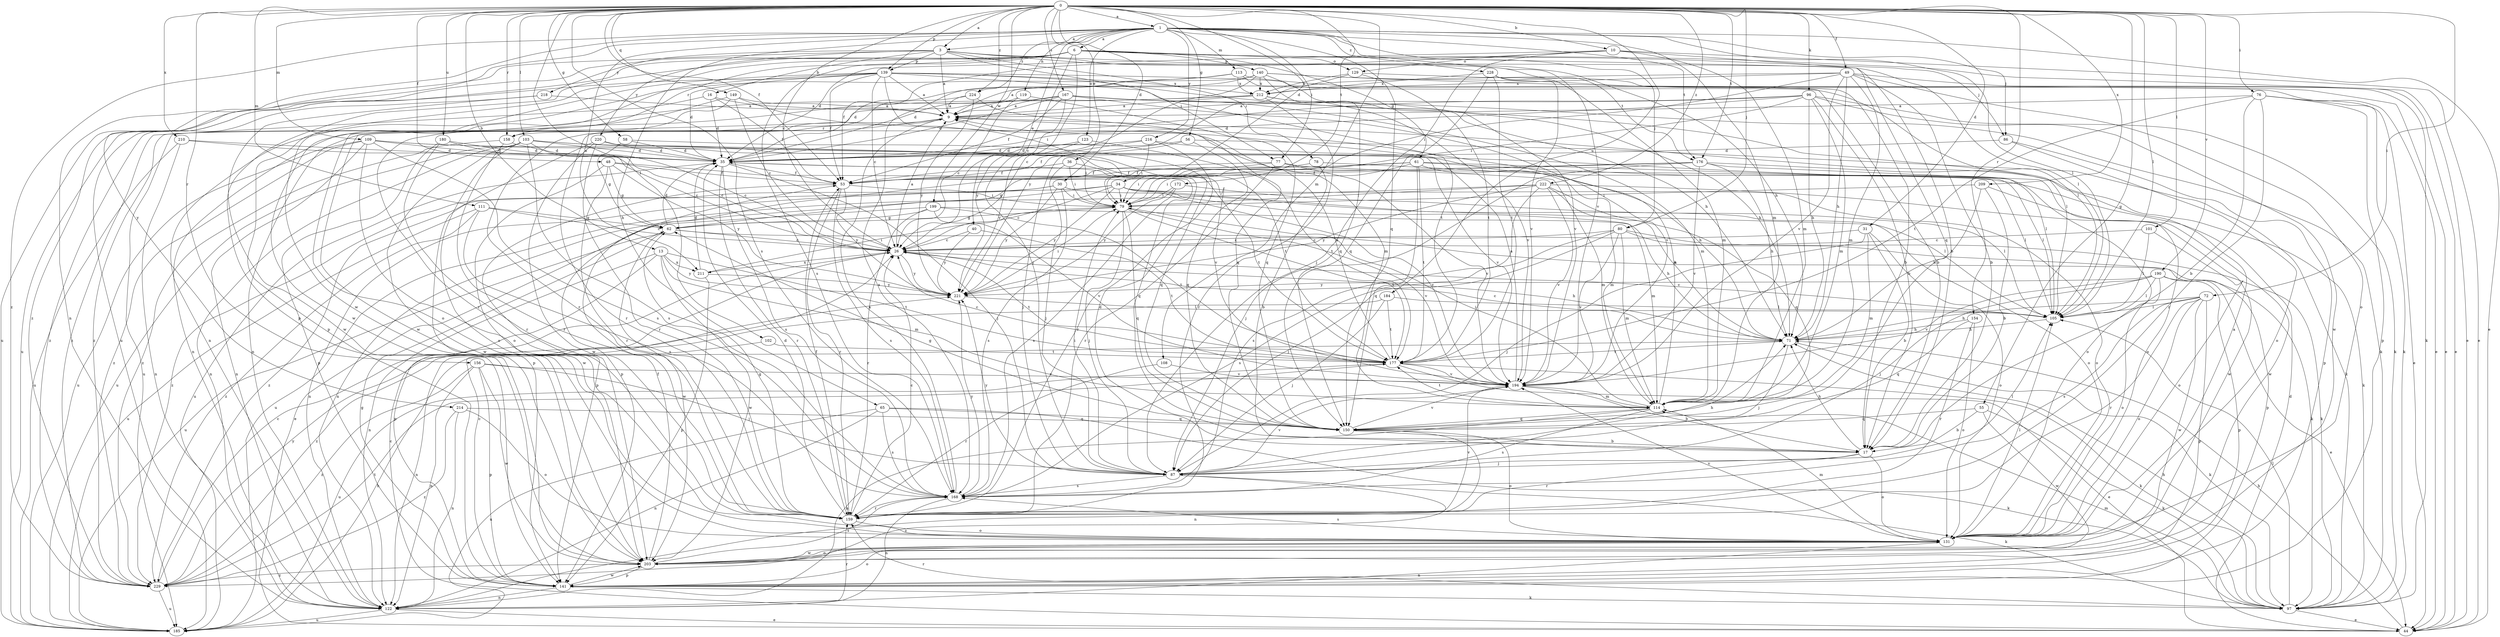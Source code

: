 strict digraph  {
0;
1;
3;
6;
9;
10;
13;
16;
17;
26;
30;
31;
34;
35;
36;
40;
44;
48;
49;
53;
55;
56;
58;
61;
62;
65;
71;
72;
76;
77;
78;
79;
80;
86;
87;
96;
97;
101;
102;
103;
105;
108;
109;
111;
113;
114;
119;
122;
123;
129;
131;
139;
140;
141;
149;
150;
154;
156;
158;
159;
167;
168;
172;
176;
177;
180;
184;
185;
190;
194;
199;
203;
209;
210;
211;
212;
214;
216;
218;
220;
221;
222;
224;
228;
229;
0 -> 1  [label=a];
0 -> 3  [label=a];
0 -> 10  [label=b];
0 -> 13  [label=b];
0 -> 26  [label=c];
0 -> 30  [label=d];
0 -> 31  [label=d];
0 -> 34  [label=d];
0 -> 36  [label=e];
0 -> 48  [label=f];
0 -> 49  [label=f];
0 -> 53  [label=f];
0 -> 55  [label=g];
0 -> 56  [label=g];
0 -> 58  [label=g];
0 -> 72  [label=i];
0 -> 76  [label=i];
0 -> 80  [label=j];
0 -> 96  [label=k];
0 -> 101  [label=l];
0 -> 102  [label=l];
0 -> 103  [label=l];
0 -> 105  [label=l];
0 -> 108  [label=m];
0 -> 109  [label=m];
0 -> 111  [label=m];
0 -> 139  [label=p];
0 -> 149  [label=q];
0 -> 154  [label=r];
0 -> 156  [label=r];
0 -> 158  [label=r];
0 -> 167  [label=s];
0 -> 168  [label=s];
0 -> 172  [label=t];
0 -> 176  [label=t];
0 -> 180  [label=u];
0 -> 184  [label=u];
0 -> 190  [label=v];
0 -> 199  [label=w];
0 -> 209  [label=x];
0 -> 210  [label=x];
0 -> 222  [label=z];
0 -> 224  [label=z];
1 -> 3  [label=a];
1 -> 6  [label=a];
1 -> 40  [label=e];
1 -> 44  [label=e];
1 -> 65  [label=h];
1 -> 77  [label=i];
1 -> 80  [label=j];
1 -> 86  [label=j];
1 -> 105  [label=l];
1 -> 113  [label=m];
1 -> 114  [label=m];
1 -> 119  [label=n];
1 -> 122  [label=n];
1 -> 123  [label=o];
1 -> 150  [label=q];
1 -> 176  [label=t];
1 -> 194  [label=v];
1 -> 211  [label=x];
1 -> 214  [label=y];
1 -> 216  [label=y];
1 -> 224  [label=z];
1 -> 228  [label=z];
1 -> 229  [label=z];
3 -> 9  [label=a];
3 -> 16  [label=b];
3 -> 71  [label=h];
3 -> 77  [label=i];
3 -> 78  [label=i];
3 -> 105  [label=l];
3 -> 139  [label=p];
3 -> 176  [label=t];
3 -> 185  [label=u];
3 -> 218  [label=y];
3 -> 220  [label=y];
6 -> 17  [label=b];
6 -> 26  [label=c];
6 -> 44  [label=e];
6 -> 61  [label=g];
6 -> 86  [label=j];
6 -> 87  [label=j];
6 -> 129  [label=o];
6 -> 140  [label=p];
6 -> 141  [label=p];
6 -> 158  [label=r];
6 -> 168  [label=s];
6 -> 185  [label=u];
6 -> 203  [label=w];
6 -> 229  [label=z];
9 -> 158  [label=r];
9 -> 159  [label=r];
9 -> 185  [label=u];
10 -> 35  [label=d];
10 -> 44  [label=e];
10 -> 53  [label=f];
10 -> 87  [label=j];
10 -> 114  [label=m];
10 -> 129  [label=o];
10 -> 150  [label=q];
13 -> 114  [label=m];
13 -> 122  [label=n];
13 -> 141  [label=p];
13 -> 177  [label=t];
13 -> 203  [label=w];
13 -> 211  [label=x];
13 -> 221  [label=y];
16 -> 9  [label=a];
16 -> 35  [label=d];
16 -> 53  [label=f];
16 -> 229  [label=z];
17 -> 35  [label=d];
17 -> 62  [label=g];
17 -> 71  [label=h];
17 -> 87  [label=j];
17 -> 131  [label=o];
17 -> 159  [label=r];
26 -> 9  [label=a];
26 -> 71  [label=h];
26 -> 177  [label=t];
26 -> 211  [label=x];
26 -> 221  [label=y];
30 -> 79  [label=i];
30 -> 122  [label=n];
30 -> 131  [label=o];
30 -> 168  [label=s];
30 -> 221  [label=y];
30 -> 229  [label=z];
31 -> 17  [label=b];
31 -> 26  [label=c];
31 -> 87  [label=j];
31 -> 114  [label=m];
31 -> 131  [label=o];
34 -> 26  [label=c];
34 -> 79  [label=i];
34 -> 105  [label=l];
34 -> 114  [label=m];
34 -> 122  [label=n];
34 -> 131  [label=o];
34 -> 194  [label=v];
34 -> 221  [label=y];
34 -> 229  [label=z];
35 -> 53  [label=f];
35 -> 87  [label=j];
35 -> 159  [label=r];
35 -> 168  [label=s];
35 -> 185  [label=u];
36 -> 53  [label=f];
36 -> 79  [label=i];
36 -> 87  [label=j];
36 -> 177  [label=t];
40 -> 26  [label=c];
40 -> 177  [label=t];
40 -> 221  [label=y];
44 -> 26  [label=c];
44 -> 35  [label=d];
44 -> 71  [label=h];
48 -> 53  [label=f];
48 -> 62  [label=g];
48 -> 150  [label=q];
48 -> 159  [label=r];
48 -> 203  [label=w];
48 -> 221  [label=y];
49 -> 17  [label=b];
49 -> 35  [label=d];
49 -> 44  [label=e];
49 -> 71  [label=h];
49 -> 79  [label=i];
49 -> 114  [label=m];
49 -> 131  [label=o];
49 -> 194  [label=v];
49 -> 212  [label=x];
53 -> 79  [label=i];
53 -> 141  [label=p];
53 -> 159  [label=r];
53 -> 168  [label=s];
53 -> 221  [label=y];
55 -> 17  [label=b];
55 -> 97  [label=k];
55 -> 150  [label=q];
55 -> 203  [label=w];
56 -> 35  [label=d];
56 -> 87  [label=j];
56 -> 97  [label=k];
56 -> 150  [label=q];
58 -> 35  [label=d];
58 -> 62  [label=g];
58 -> 150  [label=q];
61 -> 53  [label=f];
61 -> 79  [label=i];
61 -> 105  [label=l];
61 -> 114  [label=m];
61 -> 131  [label=o];
61 -> 141  [label=p];
61 -> 150  [label=q];
61 -> 177  [label=t];
62 -> 26  [label=c];
62 -> 35  [label=d];
62 -> 97  [label=k];
62 -> 185  [label=u];
62 -> 203  [label=w];
65 -> 97  [label=k];
65 -> 122  [label=n];
65 -> 150  [label=q];
65 -> 168  [label=s];
65 -> 185  [label=u];
71 -> 26  [label=c];
71 -> 87  [label=j];
71 -> 97  [label=k];
71 -> 177  [label=t];
72 -> 71  [label=h];
72 -> 105  [label=l];
72 -> 131  [label=o];
72 -> 141  [label=p];
72 -> 159  [label=r];
72 -> 168  [label=s];
72 -> 203  [label=w];
76 -> 9  [label=a];
76 -> 17  [label=b];
76 -> 44  [label=e];
76 -> 97  [label=k];
76 -> 141  [label=p];
76 -> 159  [label=r];
76 -> 177  [label=t];
77 -> 53  [label=f];
77 -> 79  [label=i];
77 -> 114  [label=m];
77 -> 159  [label=r];
77 -> 194  [label=v];
78 -> 17  [label=b];
78 -> 53  [label=f];
78 -> 105  [label=l];
79 -> 62  [label=g];
79 -> 87  [label=j];
79 -> 150  [label=q];
79 -> 177  [label=t];
79 -> 194  [label=v];
80 -> 26  [label=c];
80 -> 87  [label=j];
80 -> 97  [label=k];
80 -> 114  [label=m];
80 -> 141  [label=p];
80 -> 168  [label=s];
80 -> 194  [label=v];
86 -> 35  [label=d];
86 -> 131  [label=o];
86 -> 141  [label=p];
87 -> 71  [label=h];
87 -> 79  [label=i];
87 -> 97  [label=k];
87 -> 105  [label=l];
87 -> 168  [label=s];
87 -> 194  [label=v];
87 -> 221  [label=y];
87 -> 229  [label=z];
96 -> 9  [label=a];
96 -> 17  [label=b];
96 -> 35  [label=d];
96 -> 71  [label=h];
96 -> 79  [label=i];
96 -> 97  [label=k];
96 -> 114  [label=m];
96 -> 122  [label=n];
96 -> 203  [label=w];
97 -> 44  [label=e];
97 -> 71  [label=h];
97 -> 105  [label=l];
97 -> 114  [label=m];
97 -> 159  [label=r];
101 -> 26  [label=c];
101 -> 105  [label=l];
101 -> 131  [label=o];
102 -> 122  [label=n];
102 -> 177  [label=t];
103 -> 26  [label=c];
103 -> 35  [label=d];
103 -> 71  [label=h];
103 -> 122  [label=n];
103 -> 131  [label=o];
103 -> 168  [label=s];
103 -> 177  [label=t];
103 -> 185  [label=u];
103 -> 203  [label=w];
105 -> 26  [label=c];
105 -> 71  [label=h];
108 -> 159  [label=r];
108 -> 194  [label=v];
109 -> 35  [label=d];
109 -> 105  [label=l];
109 -> 122  [label=n];
109 -> 131  [label=o];
109 -> 168  [label=s];
109 -> 185  [label=u];
109 -> 194  [label=v];
109 -> 229  [label=z];
111 -> 26  [label=c];
111 -> 62  [label=g];
111 -> 168  [label=s];
111 -> 185  [label=u];
111 -> 229  [label=z];
113 -> 17  [label=b];
113 -> 44  [label=e];
113 -> 122  [label=n];
113 -> 168  [label=s];
113 -> 212  [label=x];
114 -> 9  [label=a];
114 -> 79  [label=i];
114 -> 122  [label=n];
114 -> 150  [label=q];
114 -> 168  [label=s];
114 -> 177  [label=t];
119 -> 9  [label=a];
119 -> 26  [label=c];
119 -> 150  [label=q];
122 -> 44  [label=e];
122 -> 159  [label=r];
122 -> 185  [label=u];
123 -> 35  [label=d];
123 -> 177  [label=t];
123 -> 221  [label=y];
129 -> 97  [label=k];
129 -> 177  [label=t];
129 -> 212  [label=x];
129 -> 221  [label=y];
131 -> 9  [label=a];
131 -> 105  [label=l];
131 -> 114  [label=m];
131 -> 122  [label=n];
131 -> 168  [label=s];
131 -> 194  [label=v];
131 -> 203  [label=w];
139 -> 9  [label=a];
139 -> 26  [label=c];
139 -> 35  [label=d];
139 -> 53  [label=f];
139 -> 71  [label=h];
139 -> 79  [label=i];
139 -> 105  [label=l];
139 -> 141  [label=p];
139 -> 177  [label=t];
139 -> 185  [label=u];
139 -> 203  [label=w];
139 -> 212  [label=x];
140 -> 9  [label=a];
140 -> 17  [label=b];
140 -> 26  [label=c];
140 -> 35  [label=d];
140 -> 44  [label=e];
140 -> 150  [label=q];
140 -> 194  [label=v];
140 -> 212  [label=x];
141 -> 26  [label=c];
141 -> 62  [label=g];
141 -> 97  [label=k];
141 -> 122  [label=n];
141 -> 131  [label=o];
141 -> 203  [label=w];
149 -> 9  [label=a];
149 -> 26  [label=c];
149 -> 114  [label=m];
149 -> 131  [label=o];
149 -> 159  [label=r];
150 -> 17  [label=b];
150 -> 122  [label=n];
150 -> 131  [label=o];
150 -> 194  [label=v];
154 -> 71  [label=h];
154 -> 131  [label=o];
154 -> 150  [label=q];
154 -> 159  [label=r];
156 -> 87  [label=j];
156 -> 122  [label=n];
156 -> 141  [label=p];
156 -> 194  [label=v];
156 -> 203  [label=w];
156 -> 229  [label=z];
158 -> 35  [label=d];
158 -> 159  [label=r];
158 -> 229  [label=z];
159 -> 26  [label=c];
159 -> 35  [label=d];
159 -> 53  [label=f];
159 -> 62  [label=g];
159 -> 131  [label=o];
159 -> 194  [label=v];
167 -> 9  [label=a];
167 -> 35  [label=d];
167 -> 53  [label=f];
167 -> 97  [label=k];
167 -> 105  [label=l];
167 -> 114  [label=m];
167 -> 194  [label=v];
167 -> 221  [label=y];
167 -> 229  [label=z];
168 -> 9  [label=a];
168 -> 122  [label=n];
168 -> 159  [label=r];
168 -> 221  [label=y];
172 -> 79  [label=i];
172 -> 105  [label=l];
172 -> 168  [label=s];
172 -> 221  [label=y];
176 -> 53  [label=f];
176 -> 62  [label=g];
176 -> 71  [label=h];
176 -> 87  [label=j];
176 -> 97  [label=k];
176 -> 131  [label=o];
176 -> 194  [label=v];
177 -> 9  [label=a];
177 -> 26  [label=c];
177 -> 44  [label=e];
177 -> 97  [label=k];
177 -> 185  [label=u];
177 -> 194  [label=v];
180 -> 26  [label=c];
180 -> 35  [label=d];
180 -> 141  [label=p];
180 -> 159  [label=r];
184 -> 87  [label=j];
184 -> 105  [label=l];
184 -> 177  [label=t];
184 -> 229  [label=z];
185 -> 71  [label=h];
190 -> 44  [label=e];
190 -> 87  [label=j];
190 -> 105  [label=l];
190 -> 131  [label=o];
190 -> 141  [label=p];
190 -> 194  [label=v];
190 -> 221  [label=y];
194 -> 9  [label=a];
194 -> 17  [label=b];
194 -> 114  [label=m];
199 -> 44  [label=e];
199 -> 62  [label=g];
199 -> 71  [label=h];
199 -> 159  [label=r];
199 -> 177  [label=t];
199 -> 194  [label=v];
203 -> 53  [label=f];
203 -> 131  [label=o];
203 -> 141  [label=p];
203 -> 168  [label=s];
203 -> 229  [label=z];
209 -> 17  [label=b];
209 -> 71  [label=h];
209 -> 79  [label=i];
209 -> 203  [label=w];
210 -> 26  [label=c];
210 -> 35  [label=d];
210 -> 122  [label=n];
210 -> 185  [label=u];
211 -> 35  [label=d];
211 -> 79  [label=i];
211 -> 141  [label=p];
211 -> 221  [label=y];
212 -> 9  [label=a];
212 -> 71  [label=h];
212 -> 122  [label=n];
212 -> 159  [label=r];
212 -> 194  [label=v];
212 -> 203  [label=w];
214 -> 122  [label=n];
214 -> 131  [label=o];
214 -> 150  [label=q];
214 -> 229  [label=z];
216 -> 35  [label=d];
216 -> 53  [label=f];
216 -> 79  [label=i];
216 -> 159  [label=r];
216 -> 194  [label=v];
218 -> 9  [label=a];
218 -> 203  [label=w];
218 -> 229  [label=z];
220 -> 35  [label=d];
220 -> 79  [label=i];
220 -> 141  [label=p];
220 -> 159  [label=r];
220 -> 203  [label=w];
221 -> 79  [label=i];
221 -> 105  [label=l];
222 -> 71  [label=h];
222 -> 79  [label=i];
222 -> 150  [label=q];
222 -> 168  [label=s];
222 -> 185  [label=u];
222 -> 194  [label=v];
222 -> 203  [label=w];
222 -> 221  [label=y];
224 -> 9  [label=a];
224 -> 150  [label=q];
224 -> 159  [label=r];
224 -> 221  [label=y];
228 -> 114  [label=m];
228 -> 150  [label=q];
228 -> 177  [label=t];
228 -> 194  [label=v];
228 -> 212  [label=x];
229 -> 26  [label=c];
229 -> 177  [label=t];
229 -> 185  [label=u];
229 -> 221  [label=y];
}
